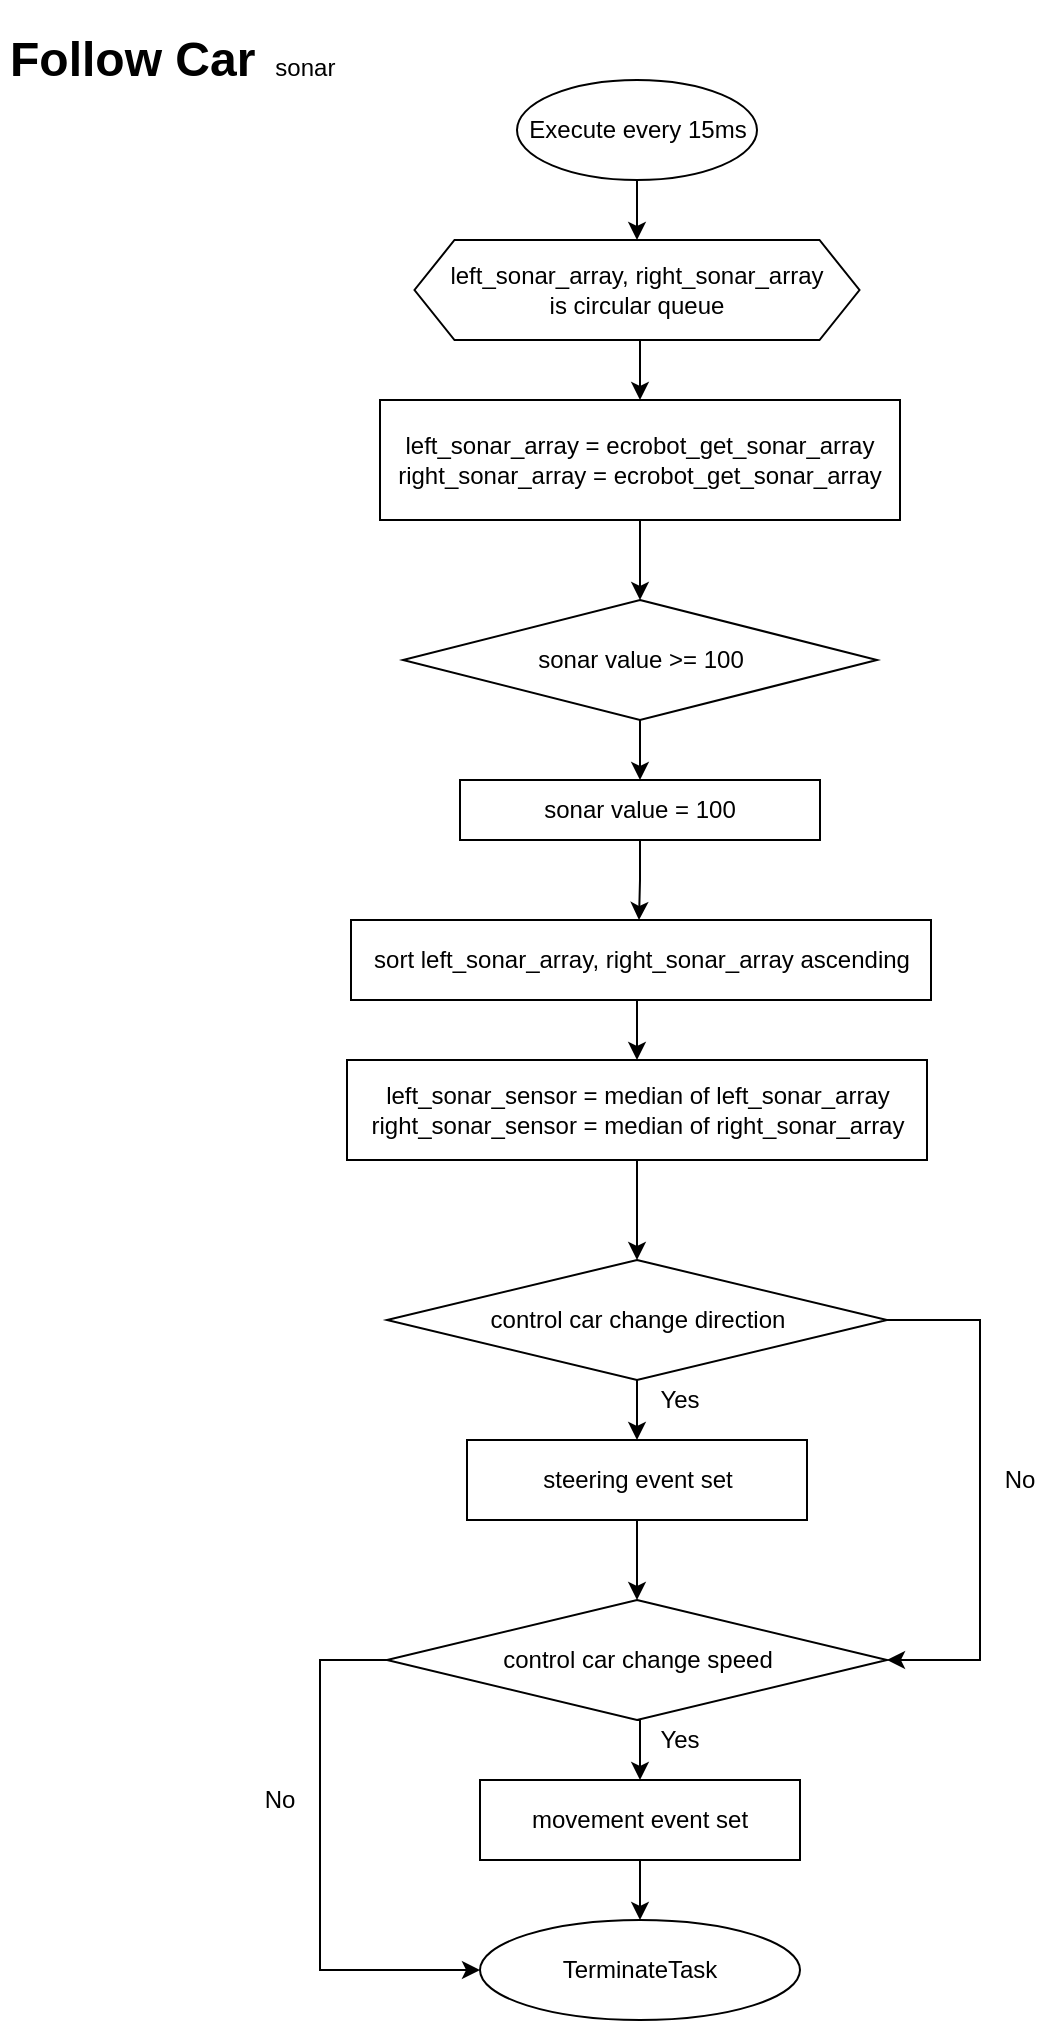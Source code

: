 <mxfile version="13.7.7" type="device"><diagram id="C5RBs43oDa-KdzZeNtuy" name="Page-1"><mxGraphModel dx="720" dy="460" grid="1" gridSize="10" guides="1" tooltips="1" connect="1" arrows="1" fold="1" page="1" pageScale="1" pageWidth="827" pageHeight="1169" math="0" shadow="0"><root><mxCell id="WIyWlLk6GJQsqaUBKTNV-0"/><mxCell id="WIyWlLk6GJQsqaUBKTNV-1" parent="WIyWlLk6GJQsqaUBKTNV-0"/><mxCell id="Fm8MgbFZGDRgpjOWGiX9-37" style="edgeStyle=orthogonalEdgeStyle;rounded=0;orthogonalLoop=1;jettySize=auto;html=1;exitX=0.5;exitY=1;exitDx=0;exitDy=0;entryX=0.5;entryY=0;entryDx=0;entryDy=0;" edge="1" parent="WIyWlLk6GJQsqaUBKTNV-1" source="Fm8MgbFZGDRgpjOWGiX9-0" target="Fm8MgbFZGDRgpjOWGiX9-2"><mxGeometry relative="1" as="geometry"/></mxCell><mxCell id="Fm8MgbFZGDRgpjOWGiX9-0" value="Execute every 15ms" style="ellipse;whiteSpace=wrap;html=1;" vertex="1" parent="WIyWlLk6GJQsqaUBKTNV-1"><mxGeometry x="298.5" y="40" width="120" height="50" as="geometry"/></mxCell><mxCell id="Fm8MgbFZGDRgpjOWGiX9-1" value="&lt;h1&gt;&lt;span&gt;Follow Car&amp;nbsp;&lt;span style=&quot;font-size: 12px ; font-weight: 400&quot;&gt;&amp;nbsp;sonar&lt;/span&gt;&lt;/span&gt;&lt;br&gt;&lt;/h1&gt;" style="text;html=1;strokeColor=none;fillColor=none;spacing=5;spacingTop=-20;whiteSpace=wrap;overflow=hidden;rounded=0;" vertex="1" parent="WIyWlLk6GJQsqaUBKTNV-1"><mxGeometry x="40" y="10" width="190" height="30" as="geometry"/></mxCell><mxCell id="Fm8MgbFZGDRgpjOWGiX9-38" style="edgeStyle=orthogonalEdgeStyle;rounded=0;orthogonalLoop=1;jettySize=auto;html=1;exitX=0.5;exitY=1;exitDx=0;exitDy=0;entryX=0.5;entryY=0;entryDx=0;entryDy=0;" edge="1" parent="WIyWlLk6GJQsqaUBKTNV-1" source="Fm8MgbFZGDRgpjOWGiX9-2" target="Fm8MgbFZGDRgpjOWGiX9-23"><mxGeometry relative="1" as="geometry"/></mxCell><mxCell id="Fm8MgbFZGDRgpjOWGiX9-2" value="left_sonar_array, right_sonar_array&lt;br&gt;is circular queue" style="shape=hexagon;perimeter=hexagonPerimeter2;whiteSpace=wrap;html=1;fixedSize=1;" vertex="1" parent="WIyWlLk6GJQsqaUBKTNV-1"><mxGeometry x="247.25" y="120" width="222.5" height="50" as="geometry"/></mxCell><mxCell id="Fm8MgbFZGDRgpjOWGiX9-39" style="edgeStyle=orthogonalEdgeStyle;rounded=0;orthogonalLoop=1;jettySize=auto;html=1;exitX=0.5;exitY=1;exitDx=0;exitDy=0;" edge="1" parent="WIyWlLk6GJQsqaUBKTNV-1" source="Fm8MgbFZGDRgpjOWGiX9-23" target="Fm8MgbFZGDRgpjOWGiX9-24"><mxGeometry relative="1" as="geometry"/></mxCell><mxCell id="Fm8MgbFZGDRgpjOWGiX9-23" value="left_sonar_array = ecrobot_get_sonar_array&lt;br&gt;right_sonar_array = ecrobot_get_sonar_array" style="rounded=0;whiteSpace=wrap;html=1;" vertex="1" parent="WIyWlLk6GJQsqaUBKTNV-1"><mxGeometry x="230" y="200" width="260" height="60" as="geometry"/></mxCell><mxCell id="Fm8MgbFZGDRgpjOWGiX9-40" style="edgeStyle=orthogonalEdgeStyle;rounded=0;orthogonalLoop=1;jettySize=auto;html=1;exitX=0.5;exitY=1;exitDx=0;exitDy=0;entryX=0.5;entryY=0;entryDx=0;entryDy=0;" edge="1" parent="WIyWlLk6GJQsqaUBKTNV-1" source="Fm8MgbFZGDRgpjOWGiX9-24" target="Fm8MgbFZGDRgpjOWGiX9-26"><mxGeometry relative="1" as="geometry"/></mxCell><mxCell id="Fm8MgbFZGDRgpjOWGiX9-24" value="sonar value &amp;gt;= 100" style="rhombus;whiteSpace=wrap;html=1;" vertex="1" parent="WIyWlLk6GJQsqaUBKTNV-1"><mxGeometry x="241.5" y="300" width="237" height="60" as="geometry"/></mxCell><mxCell id="Fm8MgbFZGDRgpjOWGiX9-42" style="edgeStyle=orthogonalEdgeStyle;rounded=0;orthogonalLoop=1;jettySize=auto;html=1;exitX=0.5;exitY=1;exitDx=0;exitDy=0;entryX=0.5;entryY=0;entryDx=0;entryDy=0;" edge="1" parent="WIyWlLk6GJQsqaUBKTNV-1"><mxGeometry relative="1" as="geometry"><mxPoint x="359" y="420" as="sourcePoint"/><mxPoint x="359.5" y="460" as="targetPoint"/><Array as="points"><mxPoint x="360" y="440"/><mxPoint x="360" y="440"/></Array></mxGeometry></mxCell><mxCell id="Fm8MgbFZGDRgpjOWGiX9-26" value="sonar value = 100" style="rounded=0;whiteSpace=wrap;html=1;" vertex="1" parent="WIyWlLk6GJQsqaUBKTNV-1"><mxGeometry x="270" y="390" width="180" height="30" as="geometry"/></mxCell><mxCell id="Fm8MgbFZGDRgpjOWGiX9-43" style="edgeStyle=orthogonalEdgeStyle;rounded=0;orthogonalLoop=1;jettySize=auto;html=1;exitX=0.5;exitY=1;exitDx=0;exitDy=0;entryX=0.5;entryY=0;entryDx=0;entryDy=0;" edge="1" parent="WIyWlLk6GJQsqaUBKTNV-1" source="Fm8MgbFZGDRgpjOWGiX9-27" target="Fm8MgbFZGDRgpjOWGiX9-28"><mxGeometry relative="1" as="geometry"/></mxCell><mxCell id="Fm8MgbFZGDRgpjOWGiX9-27" value="sort left_sonar_array, right_sonar_array ascending" style="rounded=0;whiteSpace=wrap;html=1;" vertex="1" parent="WIyWlLk6GJQsqaUBKTNV-1"><mxGeometry x="215.5" y="460" width="290" height="40" as="geometry"/></mxCell><mxCell id="Fm8MgbFZGDRgpjOWGiX9-44" style="edgeStyle=orthogonalEdgeStyle;rounded=0;orthogonalLoop=1;jettySize=auto;html=1;exitX=0.5;exitY=1;exitDx=0;exitDy=0;entryX=0.5;entryY=0;entryDx=0;entryDy=0;" edge="1" parent="WIyWlLk6GJQsqaUBKTNV-1" source="Fm8MgbFZGDRgpjOWGiX9-28" target="Fm8MgbFZGDRgpjOWGiX9-29"><mxGeometry relative="1" as="geometry"/></mxCell><mxCell id="Fm8MgbFZGDRgpjOWGiX9-28" value="left_sonar_sensor = median of left_sonar_array&lt;br&gt;right_sonar_sensor = median of right_sonar_array" style="rounded=0;whiteSpace=wrap;html=1;" vertex="1" parent="WIyWlLk6GJQsqaUBKTNV-1"><mxGeometry x="213.5" y="530" width="290" height="50" as="geometry"/></mxCell><mxCell id="Fm8MgbFZGDRgpjOWGiX9-45" style="edgeStyle=orthogonalEdgeStyle;rounded=0;orthogonalLoop=1;jettySize=auto;html=1;exitX=0.5;exitY=1;exitDx=0;exitDy=0;entryX=0.5;entryY=0;entryDx=0;entryDy=0;" edge="1" parent="WIyWlLk6GJQsqaUBKTNV-1" source="Fm8MgbFZGDRgpjOWGiX9-29" target="Fm8MgbFZGDRgpjOWGiX9-30"><mxGeometry relative="1" as="geometry"/></mxCell><mxCell id="Fm8MgbFZGDRgpjOWGiX9-50" style="edgeStyle=orthogonalEdgeStyle;rounded=0;orthogonalLoop=1;jettySize=auto;html=1;exitX=1;exitY=0.5;exitDx=0;exitDy=0;entryX=1;entryY=0.5;entryDx=0;entryDy=0;" edge="1" parent="WIyWlLk6GJQsqaUBKTNV-1" source="Fm8MgbFZGDRgpjOWGiX9-29" target="Fm8MgbFZGDRgpjOWGiX9-32"><mxGeometry relative="1" as="geometry"><Array as="points"><mxPoint x="530" y="660"/><mxPoint x="530" y="830"/></Array></mxGeometry></mxCell><mxCell id="Fm8MgbFZGDRgpjOWGiX9-29" value="control car change direction" style="rhombus;whiteSpace=wrap;html=1;" vertex="1" parent="WIyWlLk6GJQsqaUBKTNV-1"><mxGeometry x="233.5" y="630" width="250" height="60" as="geometry"/></mxCell><mxCell id="Fm8MgbFZGDRgpjOWGiX9-46" style="edgeStyle=orthogonalEdgeStyle;rounded=0;orthogonalLoop=1;jettySize=auto;html=1;exitX=0.5;exitY=1;exitDx=0;exitDy=0;entryX=0.5;entryY=0;entryDx=0;entryDy=0;" edge="1" parent="WIyWlLk6GJQsqaUBKTNV-1" source="Fm8MgbFZGDRgpjOWGiX9-30" target="Fm8MgbFZGDRgpjOWGiX9-32"><mxGeometry relative="1" as="geometry"/></mxCell><mxCell id="Fm8MgbFZGDRgpjOWGiX9-30" value="steering event set" style="rounded=0;whiteSpace=wrap;html=1;" vertex="1" parent="WIyWlLk6GJQsqaUBKTNV-1"><mxGeometry x="273.5" y="720" width="170" height="40" as="geometry"/></mxCell><mxCell id="Fm8MgbFZGDRgpjOWGiX9-48" style="edgeStyle=orthogonalEdgeStyle;rounded=0;orthogonalLoop=1;jettySize=auto;html=1;exitX=0.5;exitY=1;exitDx=0;exitDy=0;" edge="1" parent="WIyWlLk6GJQsqaUBKTNV-1" source="Fm8MgbFZGDRgpjOWGiX9-31" target="Fm8MgbFZGDRgpjOWGiX9-36"><mxGeometry relative="1" as="geometry"/></mxCell><mxCell id="Fm8MgbFZGDRgpjOWGiX9-31" value="movement event set" style="rounded=0;whiteSpace=wrap;html=1;" vertex="1" parent="WIyWlLk6GJQsqaUBKTNV-1"><mxGeometry x="280" y="890" width="160" height="40" as="geometry"/></mxCell><mxCell id="Fm8MgbFZGDRgpjOWGiX9-47" style="edgeStyle=orthogonalEdgeStyle;rounded=0;orthogonalLoop=1;jettySize=auto;html=1;exitX=0.5;exitY=1;exitDx=0;exitDy=0;entryX=0.5;entryY=0;entryDx=0;entryDy=0;" edge="1" parent="WIyWlLk6GJQsqaUBKTNV-1" source="Fm8MgbFZGDRgpjOWGiX9-32" target="Fm8MgbFZGDRgpjOWGiX9-31"><mxGeometry relative="1" as="geometry"/></mxCell><mxCell id="Fm8MgbFZGDRgpjOWGiX9-52" style="edgeStyle=orthogonalEdgeStyle;rounded=0;orthogonalLoop=1;jettySize=auto;html=1;exitX=0;exitY=0.5;exitDx=0;exitDy=0;entryX=0;entryY=0.5;entryDx=0;entryDy=0;" edge="1" parent="WIyWlLk6GJQsqaUBKTNV-1" source="Fm8MgbFZGDRgpjOWGiX9-32" target="Fm8MgbFZGDRgpjOWGiX9-36"><mxGeometry relative="1" as="geometry"><Array as="points"><mxPoint x="200" y="830"/><mxPoint x="200" y="985"/></Array></mxGeometry></mxCell><mxCell id="Fm8MgbFZGDRgpjOWGiX9-32" value="control car change speed" style="rhombus;whiteSpace=wrap;html=1;" vertex="1" parent="WIyWlLk6GJQsqaUBKTNV-1"><mxGeometry x="233.5" y="800" width="250" height="60" as="geometry"/></mxCell><mxCell id="Fm8MgbFZGDRgpjOWGiX9-36" value="TerminateTask" style="ellipse;whiteSpace=wrap;html=1;" vertex="1" parent="WIyWlLk6GJQsqaUBKTNV-1"><mxGeometry x="280" y="960" width="160" height="50" as="geometry"/></mxCell><mxCell id="Fm8MgbFZGDRgpjOWGiX9-53" value="No" style="text;html=1;strokeColor=none;fillColor=none;align=center;verticalAlign=middle;whiteSpace=wrap;rounded=0;" vertex="1" parent="WIyWlLk6GJQsqaUBKTNV-1"><mxGeometry x="530" y="730" width="40" height="20" as="geometry"/></mxCell><mxCell id="Fm8MgbFZGDRgpjOWGiX9-54" value="Yes" style="text;html=1;strokeColor=none;fillColor=none;align=center;verticalAlign=middle;whiteSpace=wrap;rounded=0;" vertex="1" parent="WIyWlLk6GJQsqaUBKTNV-1"><mxGeometry x="360" y="690" width="40" height="20" as="geometry"/></mxCell><mxCell id="Fm8MgbFZGDRgpjOWGiX9-55" value="No" style="text;html=1;strokeColor=none;fillColor=none;align=center;verticalAlign=middle;whiteSpace=wrap;rounded=0;" vertex="1" parent="WIyWlLk6GJQsqaUBKTNV-1"><mxGeometry x="160" y="890" width="40" height="20" as="geometry"/></mxCell><mxCell id="Fm8MgbFZGDRgpjOWGiX9-56" value="Yes" style="text;html=1;strokeColor=none;fillColor=none;align=center;verticalAlign=middle;whiteSpace=wrap;rounded=0;" vertex="1" parent="WIyWlLk6GJQsqaUBKTNV-1"><mxGeometry x="360" y="860" width="40" height="20" as="geometry"/></mxCell></root></mxGraphModel></diagram></mxfile>